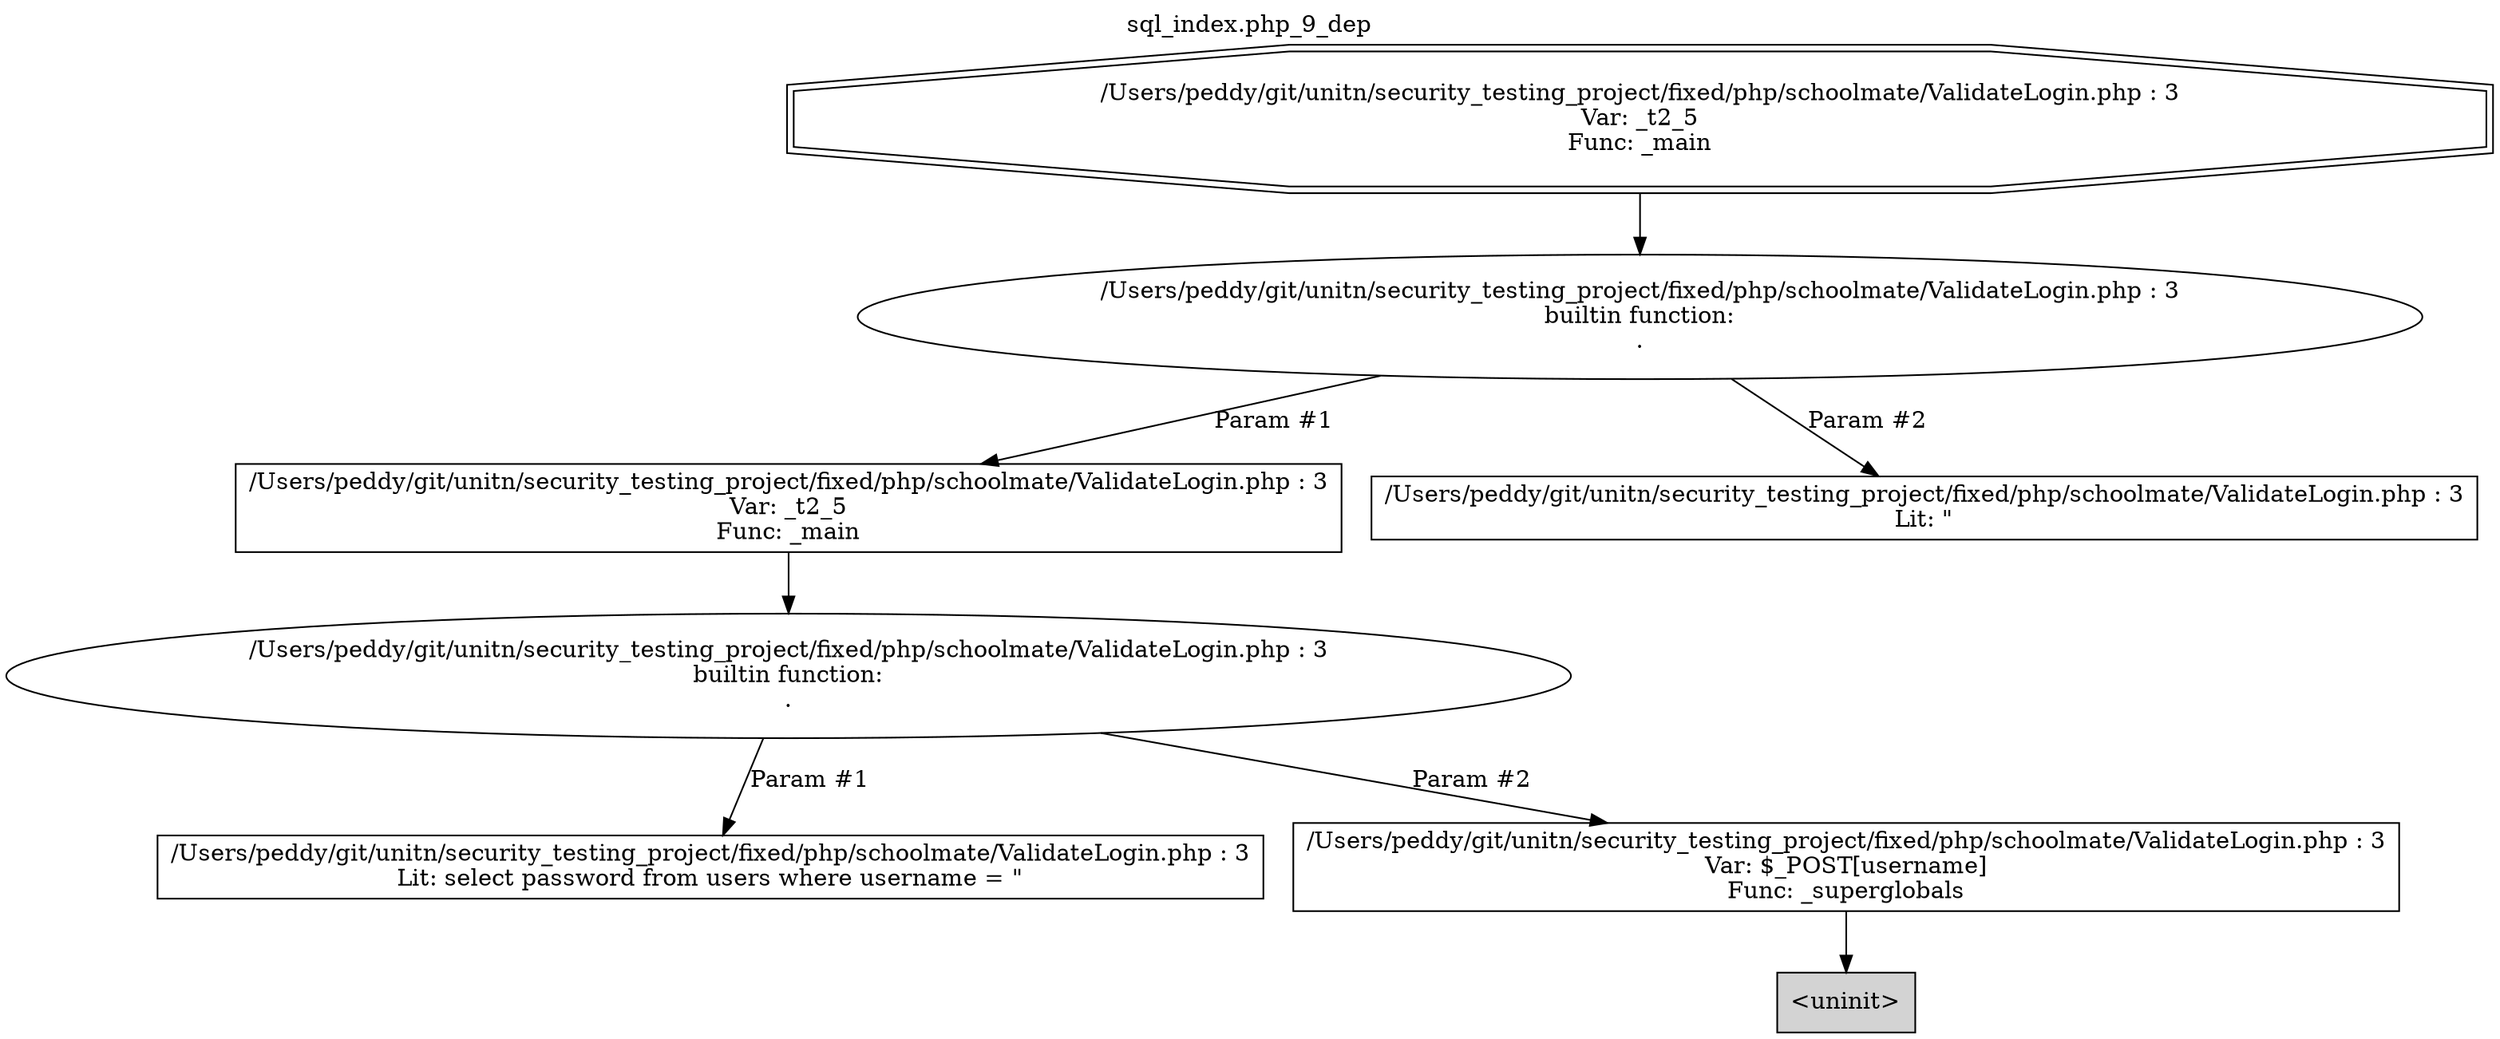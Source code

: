 digraph cfg {
  label="sql_index.php_9_dep";
  labelloc=t;
  n1 [shape=doubleoctagon, label="/Users/peddy/git/unitn/security_testing_project/fixed/php/schoolmate/ValidateLogin.php : 3\nVar: _t2_5\nFunc: _main\n"];
  n2 [shape=ellipse, label="/Users/peddy/git/unitn/security_testing_project/fixed/php/schoolmate/ValidateLogin.php : 3\nbuiltin function:\n.\n"];
  n3 [shape=box, label="/Users/peddy/git/unitn/security_testing_project/fixed/php/schoolmate/ValidateLogin.php : 3\nVar: _t2_5\nFunc: _main\n"];
  n4 [shape=ellipse, label="/Users/peddy/git/unitn/security_testing_project/fixed/php/schoolmate/ValidateLogin.php : 3\nbuiltin function:\n.\n"];
  n5 [shape=box, label="/Users/peddy/git/unitn/security_testing_project/fixed/php/schoolmate/ValidateLogin.php : 3\nLit: select password from users where username = \"\n"];
  n6 [shape=box, label="/Users/peddy/git/unitn/security_testing_project/fixed/php/schoolmate/ValidateLogin.php : 3\nVar: $_POST[username]\nFunc: _superglobals\n"];
  n7 [shape=box, label="<uninit>",style=filled];
  n8 [shape=box, label="/Users/peddy/git/unitn/security_testing_project/fixed/php/schoolmate/ValidateLogin.php : 3\nLit: \"\n"];
  n1 -> n2;
  n3 -> n4;
  n4 -> n5[label="Param #1"];
  n4 -> n6[label="Param #2"];
  n6 -> n7;
  n2 -> n3[label="Param #1"];
  n2 -> n8[label="Param #2"];
}
